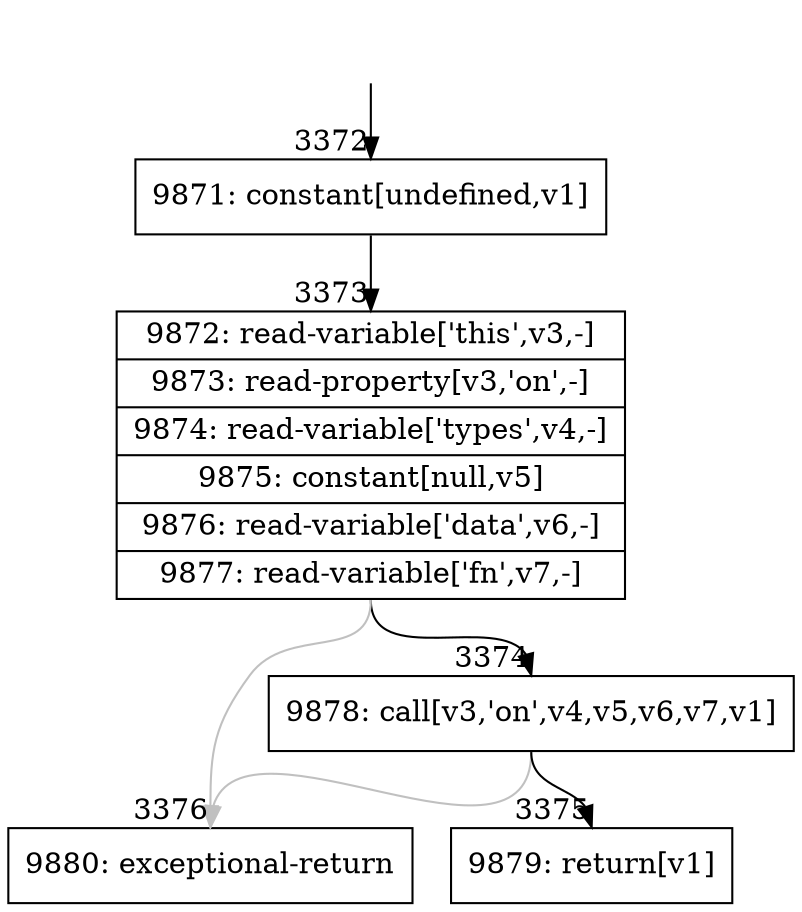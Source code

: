 digraph {
rankdir="TD"
BB_entry216[shape=none,label=""];
BB_entry216 -> BB3372 [tailport=s, headport=n, headlabel="    3372"]
BB3372 [shape=record label="{9871: constant[undefined,v1]}" ] 
BB3372 -> BB3373 [tailport=s, headport=n, headlabel="      3373"]
BB3373 [shape=record label="{9872: read-variable['this',v3,-]|9873: read-property[v3,'on',-]|9874: read-variable['types',v4,-]|9875: constant[null,v5]|9876: read-variable['data',v6,-]|9877: read-variable['fn',v7,-]}" ] 
BB3373 -> BB3374 [tailport=s, headport=n, headlabel="      3374"]
BB3373 -> BB3376 [tailport=s, headport=n, color=gray, headlabel="      3376"]
BB3374 [shape=record label="{9878: call[v3,'on',v4,v5,v6,v7,v1]}" ] 
BB3374 -> BB3375 [tailport=s, headport=n, headlabel="      3375"]
BB3374 -> BB3376 [tailport=s, headport=n, color=gray]
BB3375 [shape=record label="{9879: return[v1]}" ] 
BB3376 [shape=record label="{9880: exceptional-return}" ] 
}
